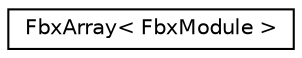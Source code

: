 digraph "クラス階層図"
{
  edge [fontname="Helvetica",fontsize="10",labelfontname="Helvetica",labelfontsize="10"];
  node [fontname="Helvetica",fontsize="10",shape=record];
  rankdir="LR";
  Node0 [label="FbxArray\< FbxModule \>",height=0.2,width=0.4,color="black", fillcolor="white", style="filled",URL="$class_fbx_array.html"];
}
